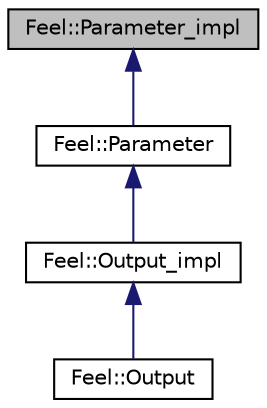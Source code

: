 digraph "Feel::Parameter_impl"
{
 // LATEX_PDF_SIZE
  edge [fontname="Helvetica",fontsize="10",labelfontname="Helvetica",labelfontsize="10"];
  node [fontname="Helvetica",fontsize="10",shape=record];
  Node1 [label="Feel::Parameter_impl",height=0.2,width=0.4,color="black", fillcolor="grey75", style="filled", fontcolor="black",tooltip=" "];
  Node1 -> Node2 [dir="back",color="midnightblue",fontsize="10",style="solid",fontname="Helvetica"];
  Node2 [label="Feel::Parameter",height=0.2,width=0.4,color="black", fillcolor="white", style="filled",URL="$classFeel_1_1Parameter.html",tooltip="parameter class to describe code inputs"];
  Node2 -> Node3 [dir="back",color="midnightblue",fontsize="10",style="solid",fontname="Helvetica"];
  Node3 [label="Feel::Output_impl",height=0.2,width=0.4,color="black", fillcolor="white", style="filled",URL="$classFeel_1_1Output__impl.html",tooltip=" "];
  Node3 -> Node4 [dir="back",color="midnightblue",fontsize="10",style="solid",fontname="Helvetica"];
  Node4 [label="Feel::Output",height=0.2,width=0.4,color="black", fillcolor="white", style="filled",URL="$classFeel_1_1Output.html",tooltip="output class to describe code outputs"];
}
